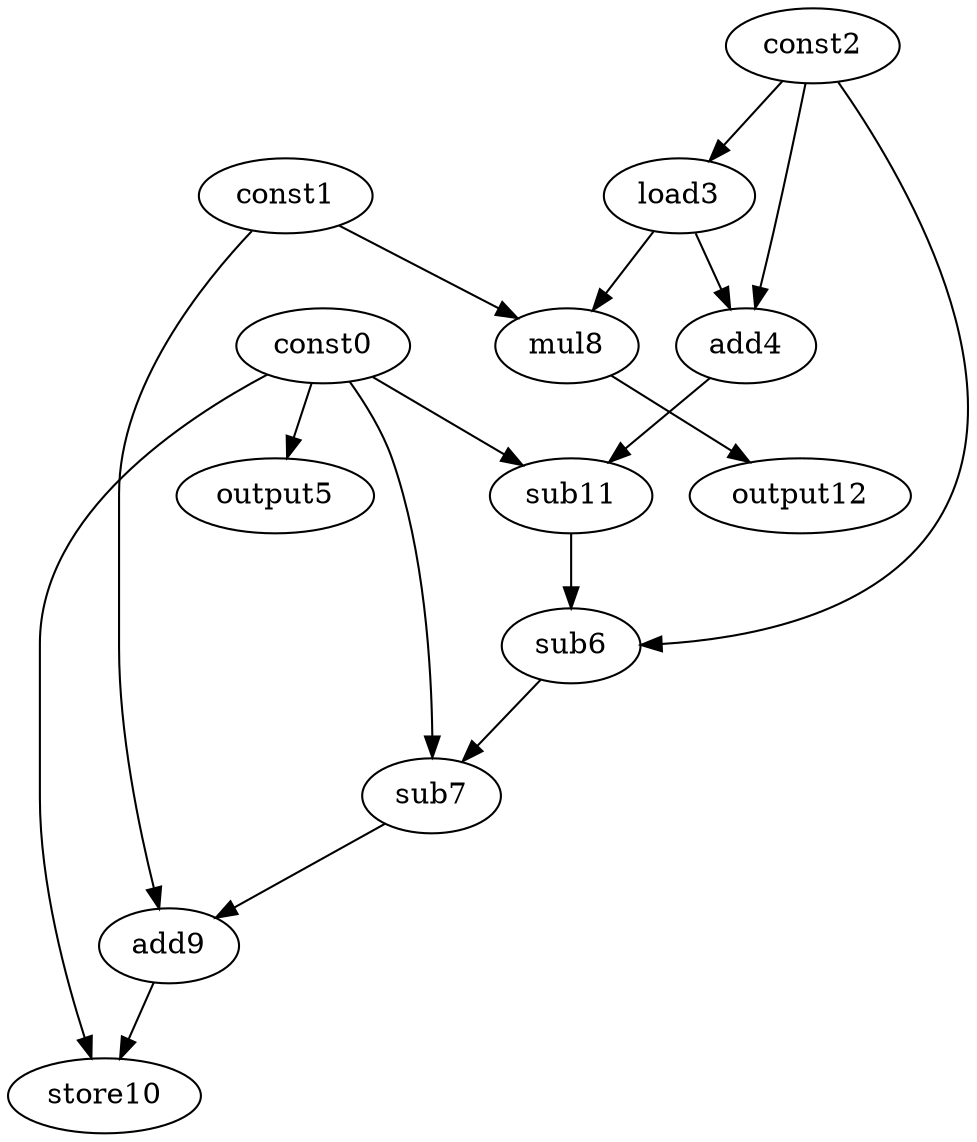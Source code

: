 digraph G { 
const0[opcode=const]; 
const1[opcode=const]; 
const2[opcode=const]; 
load3[opcode=load]; 
add4[opcode=add]; 
output5[opcode=output]; 
sub6[opcode=sub]; 
sub7[opcode=sub]; 
mul8[opcode=mul]; 
add9[opcode=add]; 
store10[opcode=store]; 
sub11[opcode=sub]; 
output12[opcode=output]; 
const2->load3[operand=0];
const0->output5[operand=0];
const2->add4[operand=0];
load3->add4[operand=1];
const1->mul8[operand=0];
load3->mul8[operand=1];
const0->sub11[operand=0];
add4->sub11[operand=1];
mul8->output12[operand=0];
const2->sub6[operand=0];
sub11->sub6[operand=1];
const0->sub7[operand=0];
sub6->sub7[operand=1];
const1->add9[operand=0];
sub7->add9[operand=1];
const0->store10[operand=0];
add9->store10[operand=1];
}
